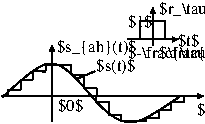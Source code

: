 #FIG 3.2
Landscape
Center
Metric
A4      
100.00
Single
-2
1200 2
0 32 #424142
0 33 #848284
0 34 #bdbebd
0 35 #8c8e8c
0 36 #bdbebd
0 37 #848284
0 38 #8c8e8c
0 39 #424142
0 40 #848284
0 41 #bdbebd
0 42 #dedfde
0 43 #c6b694
0 44 #eff7ff
0 45 #decba5
0 46 #adaaad
0 47 #525552
0 48 #8c8e8c
0 49 #424142
0 50 #848284
0 51 #bdbebd
0 52 #dedfde
0 53 #424142
0 54 #848284
0 55 #bdbebd
0 56 #dedfde
0 57 #848284
0 58 #bdbebd
0 59 #dedfde
0 60 #424142
0 61 #848284
0 62 #bdbebd
0 63 #424142
0 64 #bdbebd
0 65 #dedfde
0 66 #424142
0 67 #848284
0 68 #bdbebd
0 69 #8c8e8c
0 70 #424142
0 71 #848284
0 72 #bdbebd
0 73 #dedfde
0 74 #424142
0 75 #848284
0 76 #bdbebd
0 77 #dedfde
0 78 #424142
0 79 #848284
0 80 #bdbebd
0 81 #dedfde
0 82 #00007b
0 83 #00007b
0 84 #ff8200
0 85 #007d00
0 86 #007d00
0 87 #0000bd
0 88 #00007b
0 89 #007d00
0 90 #00007b
0 91 #00007b
0 92 #ff8200
0 93 #007d00
0 94 #007d00
0 95 #0000bd
0 96 #00007b
0 97 #007d00
0 98 #424542
0 99 #8c8e8c
0 100 #424542
0 101 #8c8e8c
0 102 #424542
0 103 #8c8e8c
0 104 #424542
0 105 #8c8e8c
0 106 #424542
0 107 #8c8e8c
0 108 #424542
0 109 #8c8e8c
0 110 #424542
0 111 #8c8e8c
0 112 #424542
0 113 #8c8e8c
0 114 #424542
0 115 #8c8e8c
0 116 #cecbce
0 117 #cecbce
0 118 #cecbce
0 119 #cecbce
0 120 #cecbce
0 121 #cecbce
0 122 #cecbce
0 123 #cecbce
0 124 #cecbce
0 125 #cecbce
0 126 #cecbce
0 127 #cecbce
0 128 #cecbce
0 129 #cecbce
0 130 #cecbce
0 131 #cecbce
0 132 #cecbce
0 133 #cecbce
0 134 #cecbce
0 135 #cecbce
0 136 #cecbce
0 137 #cecbce
0 138 #cecbce
0 139 #cecbce
0 140 #cecbce
0 141 #cecfce
0 142 #cecfce
0 143 #cecbce
0 144 #9c9a9c
0 145 #cecbce
0 146 #9c9a9c
0 147 #b5b2b5
0 148 #cecbce
0 149 #848284
0 150 #bdbebd
0 151 #dedfde
0 152 #8c8e8c
0 153 #8c8e8c
0 154 #8c8e8c
0 155 #8c8e8c
0 156 #424542
0 157 #8c8e8c
0 158 #8c8e8c
0 159 #848284
0 160 #c6c3c6
0 161 #8c8e8c
0 162 #8c8e8c
0 163 #424142
0 164 #c6c3c6
0 165 #e7e3e7
0 166 #effbff
0 167 #e7e3e7
0 168 #8c8e8c
0 169 #424542
0 170 #adaaad
0 171 #8c8e8c
0 172 #424542
0 173 #adaaad
0 174 #525552
0 175 #8c8e8c
0 176 #424542
0 177 #bdbebd
0 178 #dedfde
0 179 #8c8e8c
0 180 #424542
0 181 #8c8e8c
0 182 #424542
0 183 #8c8e8c
0 184 #424542
0 185 #848284
0 186 #bdbebd
0 187 #dedfde
0 188 #bdbebd
0 189 #dedfde
0 190 #8c8e8c
2 1 0 1 0 7 50 0 -1 0.000 0 0 -1 1 0 2
	1 1 1.00 30.00 30.00
	 1260 2250 1620 2250
2 1 0 1 0 7 50 0 -1 0.000 0 0 -1 0 0 2
	 711 2129 846 2072
2 1 0 1 0 7 50 0 -1 0.000 0 0 -1 0 0 2
	 180 2250 1305 2250
2 1 0 1 0 7 50 0 -1 0.000 0 0 -1 1 0 2
	1 1 1.00 30.00 30.00
	 1260 1890 1260 1620
2 1 0 1 0 7 50 0 -1 0.000 0 0 -1 1 0 2
	1 1 1.00 30.00 30.00
	 1080 1845 1440 1845
2 2 0 1 0 7 50 0 -1 0.000 0 0 -1 0 0 5
	 1170 1845 1350 1845 1350 1710 1170 1710 1170 1845
2 1 0 1 0 7 50 0 -1 0.000 0 0 -1 1 0 2
	1 1 1.00 30.00 30.00
	 540 2430 540 1890
2 1 0 1 0 7 50 0 -1 0.000 0 0 -1 0 0 3
	 225 2250 225 2205 315 2205
2 1 0 1 0 7 50 0 -1 0.000 0 0 -1 0 0 3
	 315 2205 316 2134 403 2134
2 1 0 1 0 7 50 0 -1 0.000 0 0 -1 0 0 3
	 495 2070 495 2025 675 2025
2 1 0 1 0 7 50 0 -1 0.000 0 0 -1 0 0 2
	 776 2194 858 2194
2 1 0 1 0 7 50 0 -1 0.000 0 0 -1 0 0 2
	 858 2192 858 2249
2 1 0 1 0 7 50 0 -1 0.000 0 0 -1 0 0 2
	 678 2097 766 2097
2 1 0 1 0 7 50 0 -1 0.000 0 0 -1 0 0 2
	 768 2097 768 2192
2 1 0 1 0 7 50 0 -1 0.000 0 0 -1 0 0 4
	 855 2295 945 2295 945 2385 1035 2385
2 1 0 1 0 7 50 0 -1 0.000 0 0 -1 0 0 3
	 1035 2385 1035 2430 1215 2430
2 1 0 1 0 7 50 0 -1 0.000 0 0 -1 0 0 2
	 855 2250 855 2295
2 1 0 1 0 7 50 0 -1 0.000 0 0 -1 0 0 2
	 676 2022 676 2092
2 1 0 1 0 7 50 0 -1 0.000 0 0 -1 0 0 2
	 1213 2429 1213 2402
2 1 0 1 0 7 50 0 -1 0.000 0 0 -1 0 0 2
	 1218 2404 1308 2404
2 1 0 1 0 7 50 0 -1 0.000 0 0 -1 0 0 2
	 1306 2404 1306 2349
2 1 0 1 0 7 50 0 -1 0.000 0 0 -1 0 0 2
	 1311 2349 1396 2349
2 1 0 1 0 7 50 0 -1 0.000 0 0 -1 0 0 3
	 1395 2295 1485 2295 1485 2250
2 1 0 1 0 7 50 0 -1 0.000 0 0 -1 0 0 2
	 1393 2347 1393 2292
2 1 0 1 0 7 50 0 -1 0.000 0 0 -1 0 0 2
	 401 2134 401 2072
2 1 0 1 0 7 50 0 -1 0.000 0 0 -1 0 0 2
	 401 2072 493 2074
3 0 0 1 0 7 50 0 -1 0.000 0 0 0 5
	 185 2257 545 1897 815 2257 1085 2527 1445 2257
	 0.000 1.000 1.000 1.000 0.000
4 0 0 50 0 0 8 0.0000 6 105 150 1575 2385 $t$\001
4 0 0 50 0 0 8 0.0000 6 105 285 855 2070 $s(t)$\001
4 0 0 50 0 0 8 0.0000 6 105 180 583 2353 $0$\001
4 0 0 50 0 0 8 0.0000 6 105 585 575 1935 $s_{ah}(t)$\001
4 0 0 50 0 0 8 0.0000 6 105 840 1305 1980 $\\frac{\\tau}{2}$\001
4 0 0 50 0 0 8 0.0000 6 105 150 1440 1890 $t$\001
4 0 0 50 0 0 8 0.0000 6 105 180 1080 1755 $1$\001
4 0 0 50 0 0 8 0.0000 6 105 525 1305 1665 $r_\\tau(t)$\001
4 0 0 50 0 0 8 0.0000 6 105 885 1080 1980 $-\\frac{\\tau}{2}$\001
